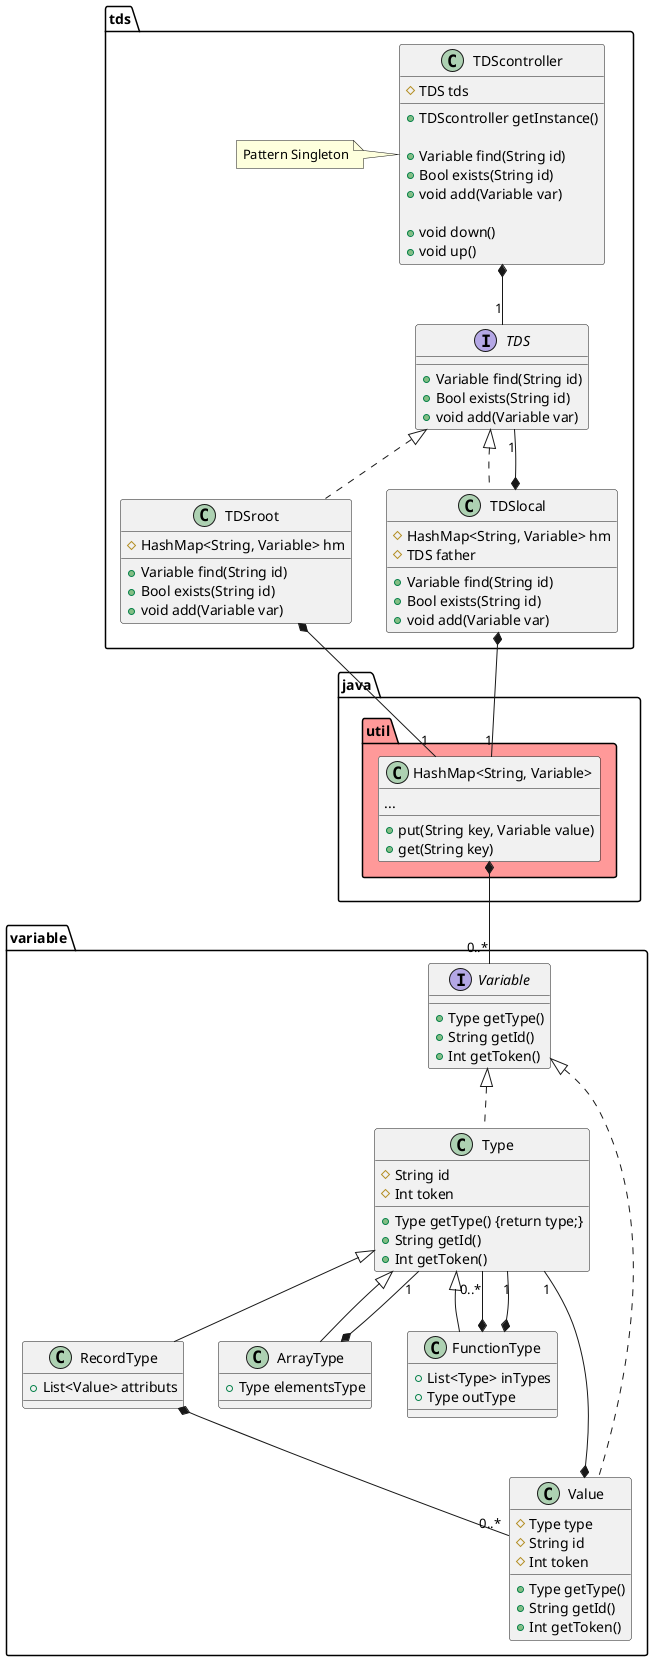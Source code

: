 @startuml

package tds {

  class TDScontroller
  note left: Pattern Singleton
  class TDScontroller {
    #TDS tds
    +TDScontroller getInstance()

    +Variable find(String id)
    +Bool exists(String id)
    +void add(Variable var)

    +void down()
    +void up()
  }

  interface TDS {
    +Variable find(String id)
    +Bool exists(String id)
    +void add(Variable var)
  }

  class TDSroot implements TDS {
    #HashMap<String, Variable> hm
    +Variable find(String id)
    +Bool exists(String id)
    +void add(Variable var)
  }

  class TDSlocal implements TDS {
    #HashMap<String, Variable> hm
    #TDS father
    +Variable find(String id)
    +Bool exists(String id)
    +void add(Variable var)
  }
}

package variable {

  Interface Variable {
    +Type getType()
    +String getId()
    +Int getToken()
  }

  class Type implements Variable {
    #String id
    #Int token

    +Type getType() {return type;}
    +String getId()
    +Int getToken()
  }

  class RecordType extends Type {
    +List<Value> attributs
  }

  class ArrayType extends Type {
    +Type elementsType
  }

  class FunctionType extends Type {
    +List<Type> inTypes
    +Type outType
  }

  class Value implements Variable {
    #Type type
    #String id
    #Int token

    +Type getType()
    +String getId()
    +Int getToken()
  }
}

package java.util #ff9999 {
  class "HashMap<String, Variable>" {
    ...
    +put(String key, Variable value)
    +get(String key)
  }
}

TDScontroller *--"1" TDS
TDSlocal *--"1" TDS
TDSlocal *--"1" "HashMap<String, Variable>"
TDSroot *--"1" "HashMap<String, Variable>"
"HashMap<String, Variable>" *--"0..*" Variable
Value *--"1" Type
RecordType *--"0..*" Value
ArrayType *--"1" Type
FunctionType *--"0..*" Type
FunctionType *--"1" Type
@enduml
